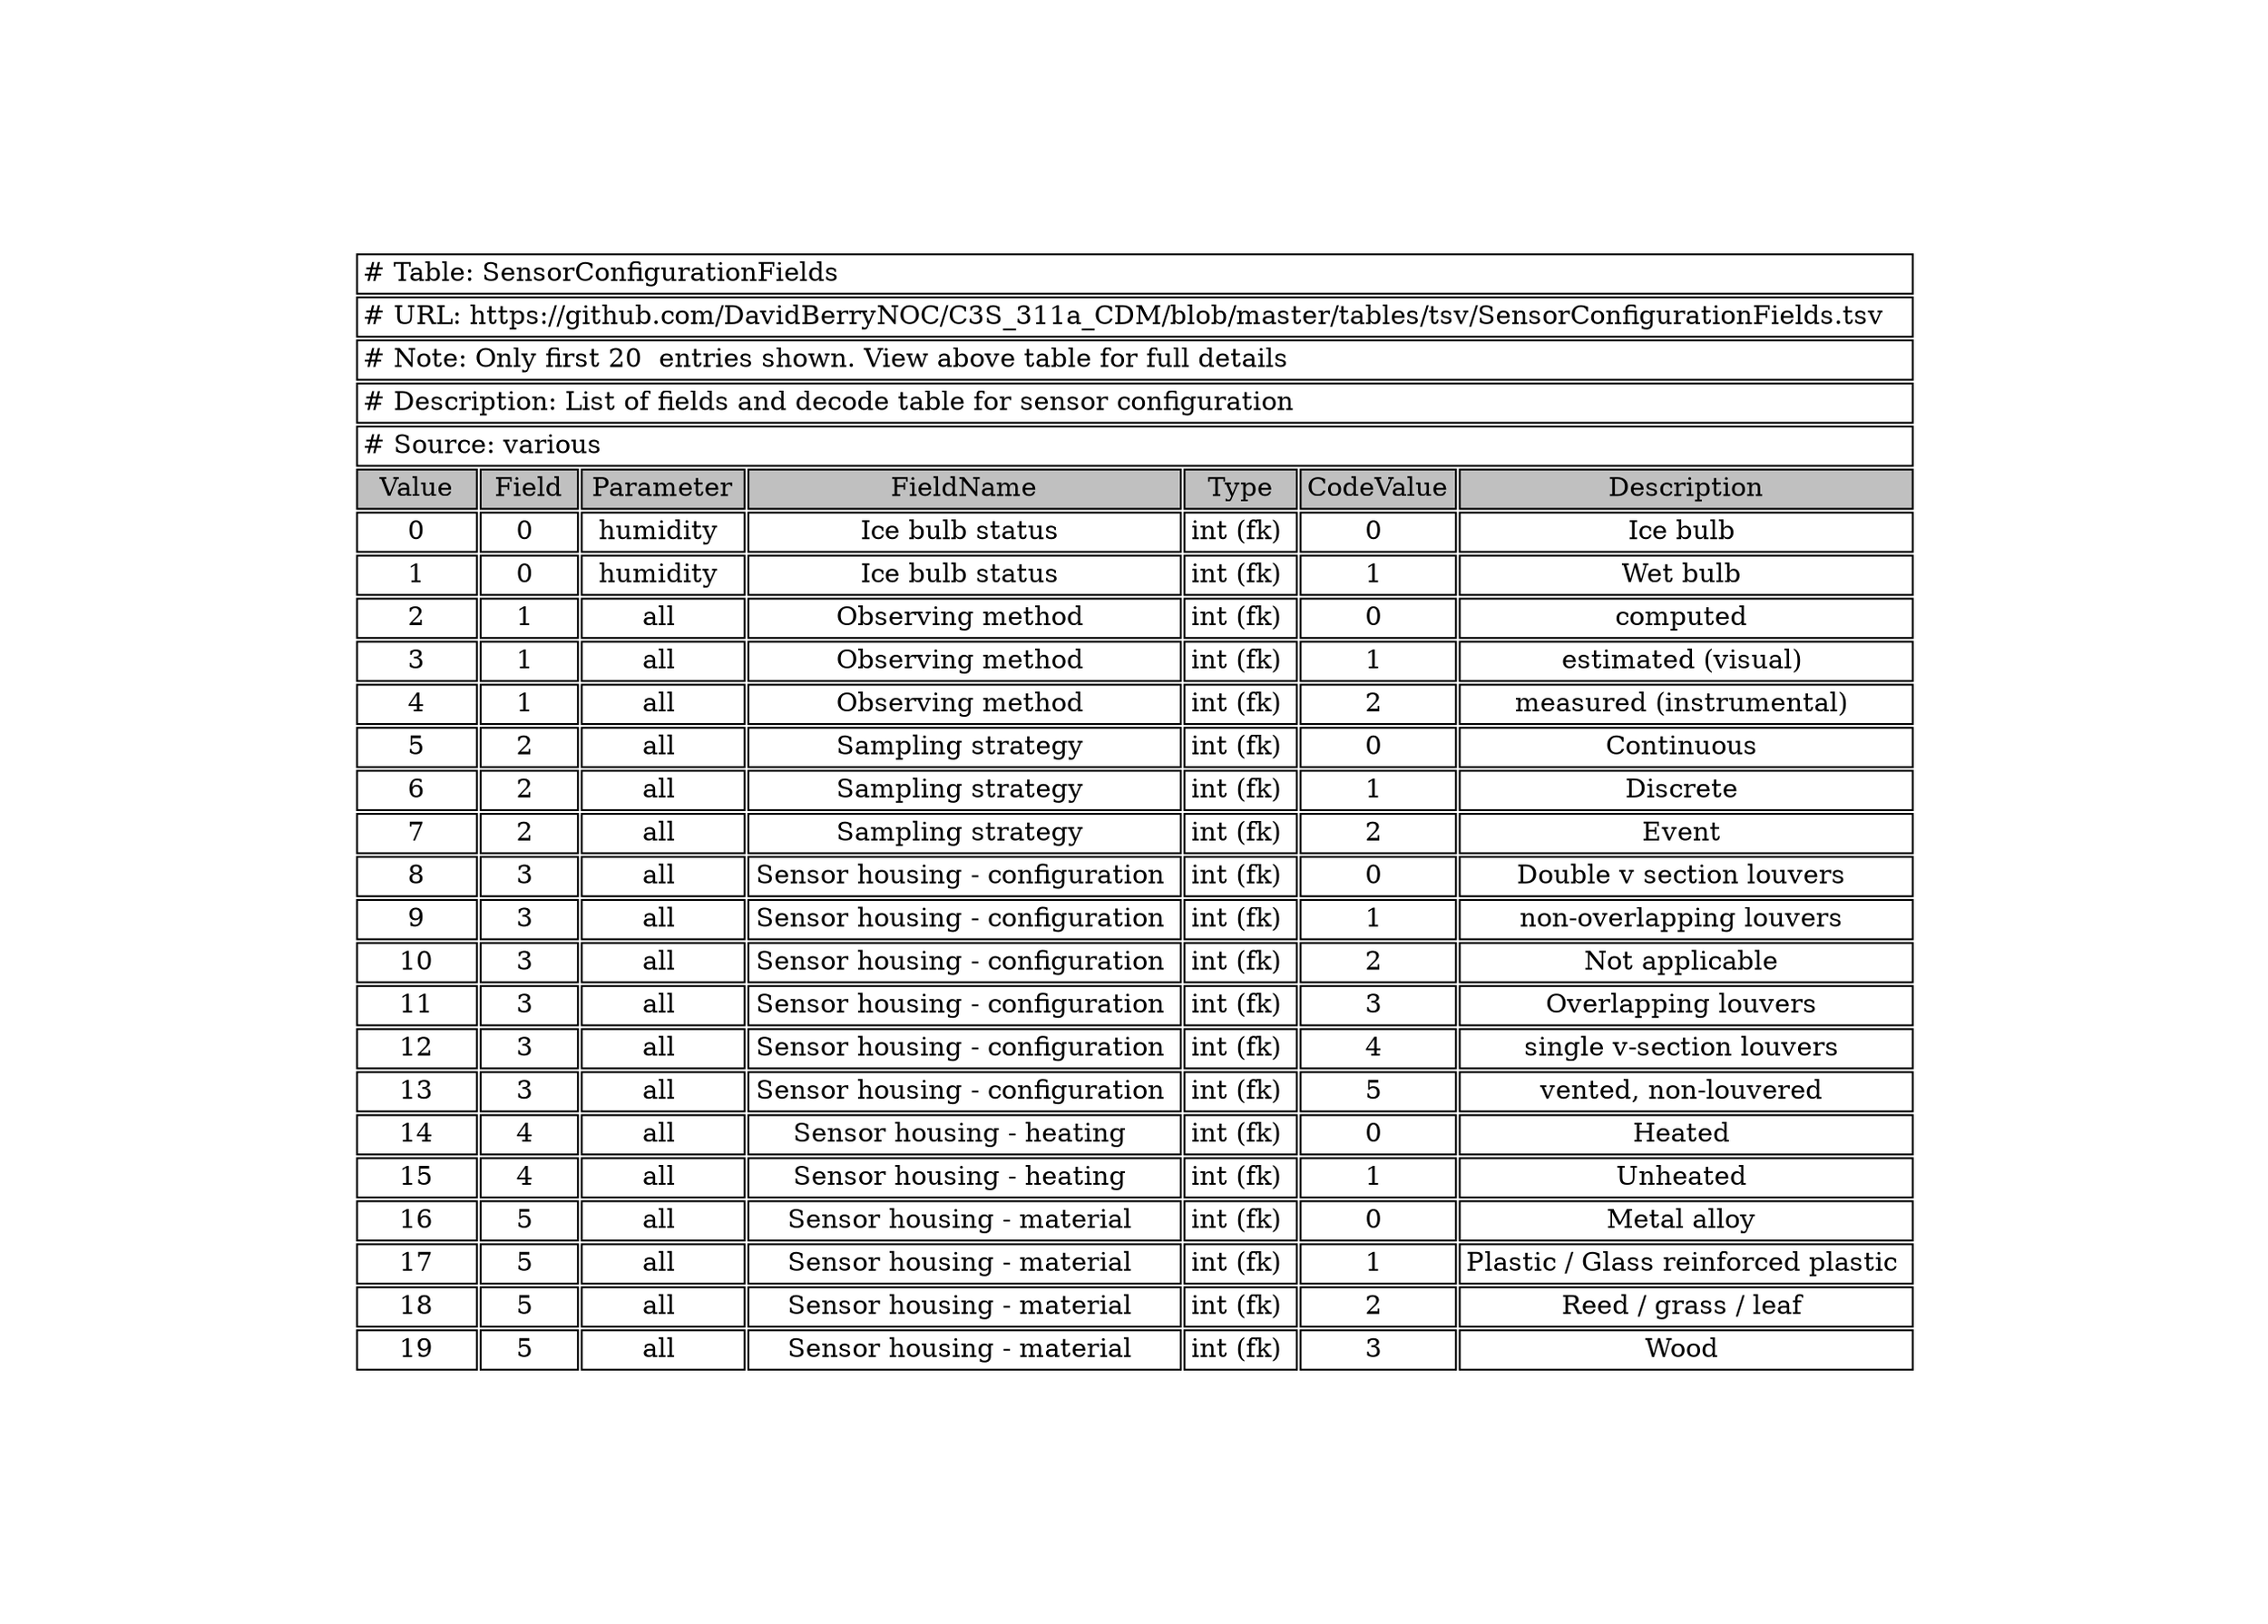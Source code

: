 digraph SensorConfigurationFields {
node [color=white]
SensorConfigurationFields [label=<<TABLE BORDER="0" CELLBORDER="1" CELLSPACING="2" COLOR="BLACK">
<TR><TD COLSPAN="7" ALIGN="left" PORT="head"># Table: SensorConfigurationFields</TD></TR>
<TR><TD COLSPAN="7" ALIGN="left"># URL: https://github.com/DavidBerryNOC/C3S_311a_CDM/blob/master/tables/tsv/SensorConfigurationFields.tsv</TD></TR>
<TR><TD COLSPAN="7" ALIGN="left"># Note: Only first 20  entries shown. View above table for full details</TD></TR>
<TR><TD ALIGN="left" COLSPAN="7"># Description: List of fields and decode table for sensor configuration</TD></TR>
<TR><TD ALIGN="left" COLSPAN="7"># Source: various</TD></TR>
<TR><TD BGCOLOR="GRAY">Value</TD><TD BGCOLOR="GRAY">Field</TD><TD BGCOLOR="GRAY">Parameter</TD><TD BGCOLOR="GRAY">FieldName</TD><TD BGCOLOR="GRAY">Type</TD><TD BGCOLOR="GRAY">CodeValue</TD><TD BGCOLOR="GRAY">Description</TD></TR>
<TR><TD>0</TD><TD>0 </TD><TD>humidity </TD><TD>Ice bulb status </TD><TD>int (fk) </TD><TD>0 </TD><TD>Ice bulb </TD></TR>
<TR><TD>1</TD><TD>0 </TD><TD>humidity </TD><TD>Ice bulb status </TD><TD>int (fk) </TD><TD>1 </TD><TD>Wet bulb </TD></TR>
<TR><TD>2</TD><TD>1 </TD><TD>all </TD><TD>Observing method </TD><TD>int (fk) </TD><TD>0 </TD><TD>computed </TD></TR>
<TR><TD>3</TD><TD>1 </TD><TD>all </TD><TD>Observing method </TD><TD>int (fk) </TD><TD>1 </TD><TD>estimated (visual) </TD></TR>
<TR><TD>4</TD><TD>1 </TD><TD>all </TD><TD>Observing method </TD><TD>int (fk) </TD><TD>2 </TD><TD>measured (instrumental) </TD></TR>
<TR><TD>5</TD><TD>2 </TD><TD>all </TD><TD>Sampling strategy </TD><TD>int (fk) </TD><TD>0 </TD><TD>Continuous </TD></TR>
<TR><TD>6</TD><TD>2 </TD><TD>all </TD><TD>Sampling strategy </TD><TD>int (fk) </TD><TD>1 </TD><TD>Discrete </TD></TR>
<TR><TD>7</TD><TD>2 </TD><TD>all </TD><TD>Sampling strategy </TD><TD>int (fk) </TD><TD>2 </TD><TD>Event </TD></TR>
<TR><TD>8</TD><TD>3 </TD><TD>all </TD><TD>Sensor housing - configuration </TD><TD>int (fk) </TD><TD>0 </TD><TD>Double v section louvers </TD></TR>
<TR><TD>9</TD><TD>3 </TD><TD>all </TD><TD>Sensor housing - configuration </TD><TD>int (fk) </TD><TD>1 </TD><TD>non-overlapping louvers </TD></TR>
<TR><TD>10</TD><TD>3 </TD><TD>all </TD><TD>Sensor housing - configuration </TD><TD>int (fk) </TD><TD>2 </TD><TD>Not applicable </TD></TR>
<TR><TD>11</TD><TD>3 </TD><TD>all </TD><TD>Sensor housing - configuration </TD><TD>int (fk) </TD><TD>3 </TD><TD>Overlapping louvers </TD></TR>
<TR><TD>12</TD><TD>3 </TD><TD>all </TD><TD>Sensor housing - configuration </TD><TD>int (fk) </TD><TD>4 </TD><TD>single v-section louvers </TD></TR>
<TR><TD>13</TD><TD>3 </TD><TD>all </TD><TD>Sensor housing - configuration </TD><TD>int (fk) </TD><TD>5 </TD><TD>vented, non-louvered </TD></TR>
<TR><TD>14</TD><TD>4 </TD><TD>all </TD><TD>Sensor housing - heating </TD><TD>int (fk) </TD><TD>0 </TD><TD>Heated </TD></TR>
<TR><TD>15</TD><TD>4 </TD><TD>all </TD><TD>Sensor housing - heating </TD><TD>int (fk) </TD><TD>1 </TD><TD>Unheated </TD></TR>
<TR><TD>16</TD><TD>5 </TD><TD>all </TD><TD>Sensor housing - material </TD><TD>int (fk) </TD><TD>0 </TD><TD>Metal alloy </TD></TR>
<TR><TD>17</TD><TD>5 </TD><TD>all </TD><TD>Sensor housing - material </TD><TD>int (fk) </TD><TD>1 </TD><TD>Plastic / Glass reinforced plastic </TD></TR>
<TR><TD>18</TD><TD>5 </TD><TD>all </TD><TD>Sensor housing - material </TD><TD>int (fk) </TD><TD>2 </TD><TD>Reed / grass / leaf </TD></TR>
<TR><TD>19</TD><TD>5 </TD><TD>all </TD><TD>Sensor housing - material </TD><TD>int (fk) </TD><TD>3 </TD><TD>Wood </TD></TR>
</TABLE>>];
}
